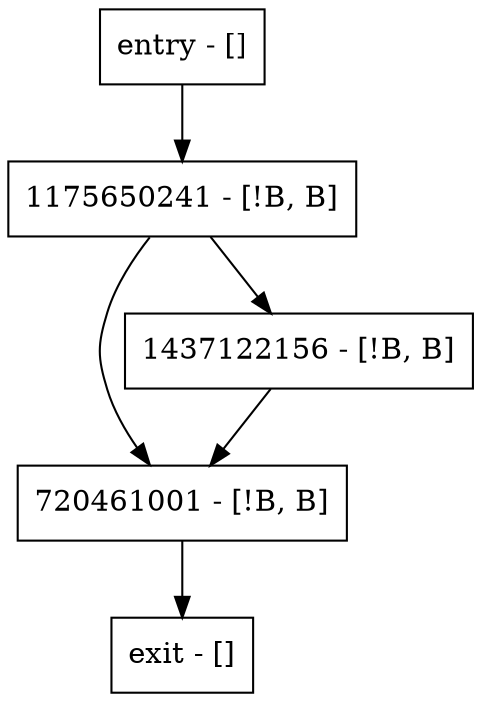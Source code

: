 digraph main {
node [shape=record];
entry [label="entry - []"];
exit [label="exit - []"];
720461001 [label="720461001 - [!B, B]"];
1175650241 [label="1175650241 - [!B, B]"];
1437122156 [label="1437122156 - [!B, B]"];
entry;
exit;
entry -> 1175650241;
720461001 -> exit;
1175650241 -> 720461001;
1175650241 -> 1437122156;
1437122156 -> 720461001;
}
